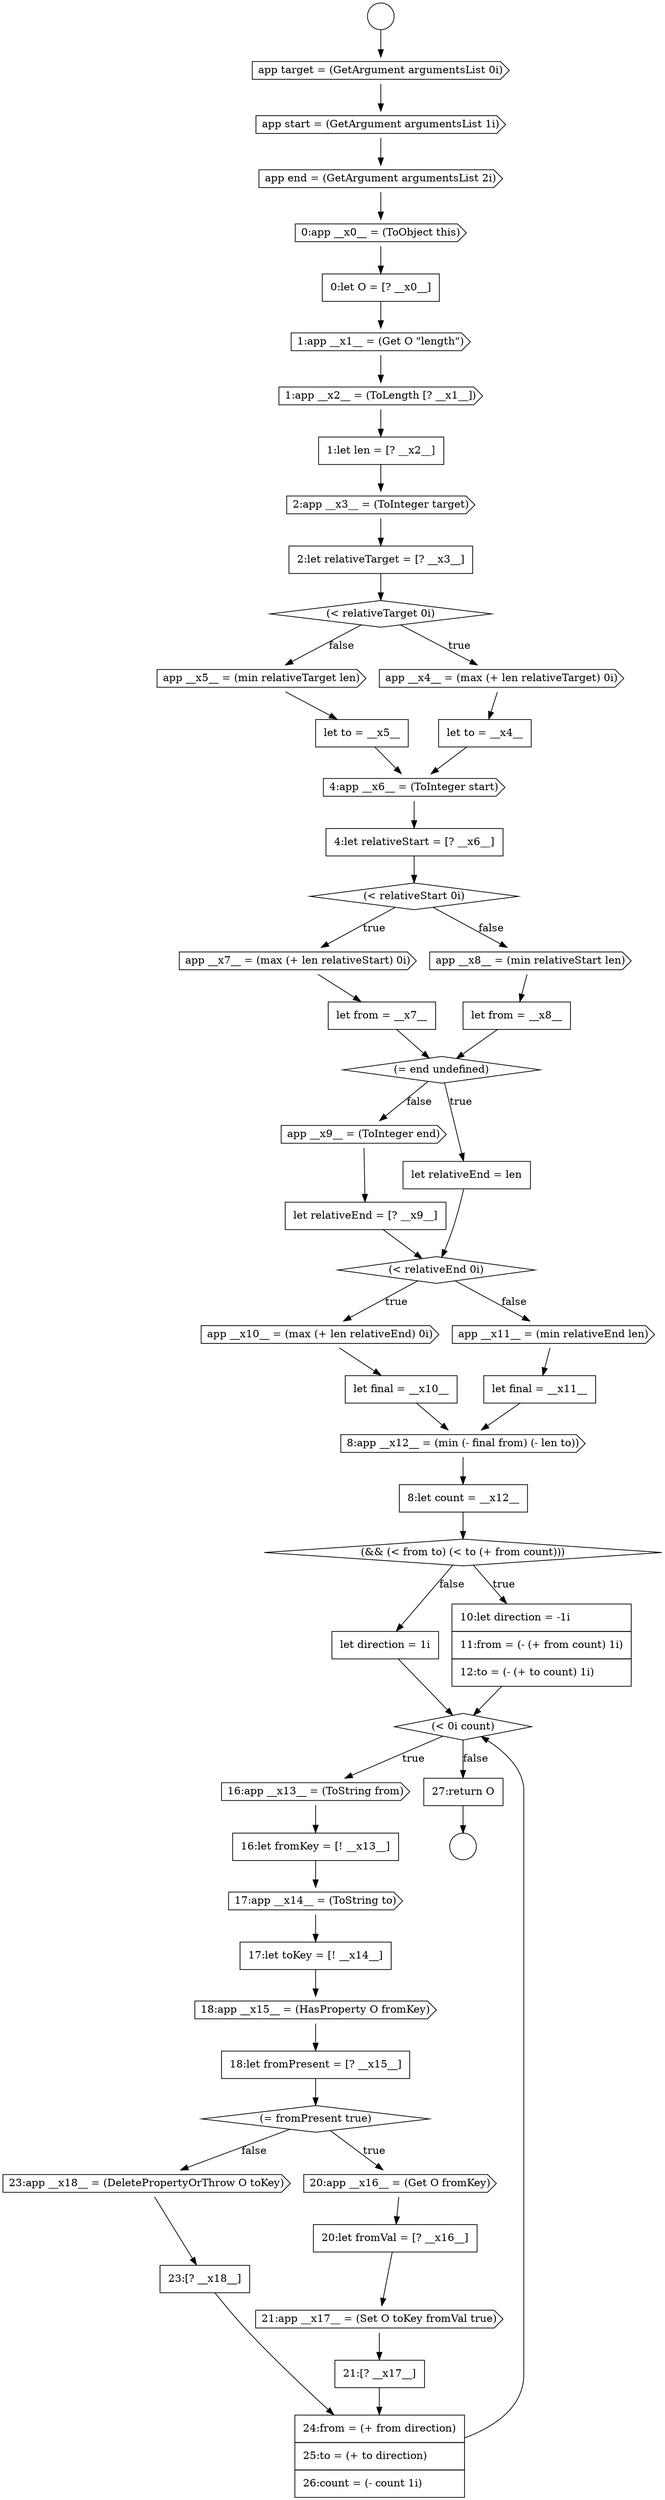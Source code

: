 digraph {
  node15009 [shape=diamond, label=<<font color="black">(&lt; relativeEnd 0i)</font>> color="black" fillcolor="white" style=filled]
  node15032 [shape=none, margin=0, label=<<font color="black">
    <table border="0" cellborder="1" cellspacing="0" cellpadding="10">
      <tr><td align="left">23:[? __x18__]</td></tr>
    </table>
  </font>> color="black" fillcolor="white" style=filled]
  node15028 [shape=none, margin=0, label=<<font color="black">
    <table border="0" cellborder="1" cellspacing="0" cellpadding="10">
      <tr><td align="left">20:let fromVal = [? __x16__]</td></tr>
    </table>
  </font>> color="black" fillcolor="white" style=filled]
  node14981 [shape=circle label=" " color="black" fillcolor="white" style=filled]
  node15029 [shape=cds, label=<<font color="black">21:app __x17__ = (Set O toKey fromVal true)</font>> color="black" fillcolor="white" style=filled]
  node14990 [shape=none, margin=0, label=<<font color="black">
    <table border="0" cellborder="1" cellspacing="0" cellpadding="10">
      <tr><td align="left">1:let len = [? __x2__]</td></tr>
    </table>
  </font>> color="black" fillcolor="white" style=filled]
  node14986 [shape=cds, label=<<font color="black">0:app __x0__ = (ToObject this)</font>> color="black" fillcolor="white" style=filled]
  node14989 [shape=cds, label=<<font color="black">1:app __x2__ = (ToLength [? __x1__])</font>> color="black" fillcolor="white" style=filled]
  node15015 [shape=none, margin=0, label=<<font color="black">
    <table border="0" cellborder="1" cellspacing="0" cellpadding="10">
      <tr><td align="left">8:let count = __x12__</td></tr>
    </table>
  </font>> color="black" fillcolor="white" style=filled]
  node14985 [shape=cds, label=<<font color="black">app end = (GetArgument argumentsList 2i)</font>> color="black" fillcolor="white" style=filled]
  node14992 [shape=none, margin=0, label=<<font color="black">
    <table border="0" cellborder="1" cellspacing="0" cellpadding="10">
      <tr><td align="left">2:let relativeTarget = [? __x3__]</td></tr>
    </table>
  </font>> color="black" fillcolor="white" style=filled]
  node15020 [shape=cds, label=<<font color="black">16:app __x13__ = (ToString from)</font>> color="black" fillcolor="white" style=filled]
  node15031 [shape=cds, label=<<font color="black">23:app __x18__ = (DeletePropertyOrThrow O toKey)</font>> color="black" fillcolor="white" style=filled]
  node14988 [shape=cds, label=<<font color="black">1:app __x1__ = (Get O &quot;length&quot;)</font>> color="black" fillcolor="white" style=filled]
  node15019 [shape=diamond, label=<<font color="black">(&lt; 0i count)</font>> color="black" fillcolor="white" style=filled]
  node14991 [shape=cds, label=<<font color="black">2:app __x3__ = (ToInteger target)</font>> color="black" fillcolor="white" style=filled]
  node14996 [shape=cds, label=<<font color="black">app __x5__ = (min relativeTarget len)</font>> color="black" fillcolor="white" style=filled]
  node15013 [shape=none, margin=0, label=<<font color="black">
    <table border="0" cellborder="1" cellspacing="0" cellpadding="10">
      <tr><td align="left">let final = __x11__</td></tr>
    </table>
  </font>> color="black" fillcolor="white" style=filled]
  node15034 [shape=none, margin=0, label=<<font color="black">
    <table border="0" cellborder="1" cellspacing="0" cellpadding="10">
      <tr><td align="left">27:return O</td></tr>
    </table>
  </font>> color="black" fillcolor="white" style=filled]
  node15033 [shape=none, margin=0, label=<<font color="black">
    <table border="0" cellborder="1" cellspacing="0" cellpadding="10">
      <tr><td align="left">24:from = (+ from direction)</td></tr>
      <tr><td align="left">25:to = (+ to direction)</td></tr>
      <tr><td align="left">26:count = (- count 1i)</td></tr>
    </table>
  </font>> color="black" fillcolor="white" style=filled]
  node15002 [shape=none, margin=0, label=<<font color="black">
    <table border="0" cellborder="1" cellspacing="0" cellpadding="10">
      <tr><td align="left">let from = __x7__</td></tr>
    </table>
  </font>> color="black" fillcolor="white" style=filled]
  node15023 [shape=none, margin=0, label=<<font color="black">
    <table border="0" cellborder="1" cellspacing="0" cellpadding="10">
      <tr><td align="left">17:let toKey = [! __x14__]</td></tr>
    </table>
  </font>> color="black" fillcolor="white" style=filled]
  node14987 [shape=none, margin=0, label=<<font color="black">
    <table border="0" cellborder="1" cellspacing="0" cellpadding="10">
      <tr><td align="left">0:let O = [? __x0__]</td></tr>
    </table>
  </font>> color="black" fillcolor="white" style=filled]
  node15008 [shape=none, margin=0, label=<<font color="black">
    <table border="0" cellborder="1" cellspacing="0" cellpadding="10">
      <tr><td align="left">let relativeEnd = [? __x9__]</td></tr>
    </table>
  </font>> color="black" fillcolor="white" style=filled]
  node14993 [shape=diamond, label=<<font color="black">(&lt; relativeTarget 0i)</font>> color="black" fillcolor="white" style=filled]
  node15014 [shape=cds, label=<<font color="black">8:app __x12__ = (min (- final from) (- len to))</font>> color="black" fillcolor="white" style=filled]
  node15018 [shape=none, margin=0, label=<<font color="black">
    <table border="0" cellborder="1" cellspacing="0" cellpadding="10">
      <tr><td align="left">let direction = 1i</td></tr>
    </table>
  </font>> color="black" fillcolor="white" style=filled]
  node15005 [shape=diamond, label=<<font color="black">(= end undefined)</font>> color="black" fillcolor="white" style=filled]
  node15017 [shape=none, margin=0, label=<<font color="black">
    <table border="0" cellborder="1" cellspacing="0" cellpadding="10">
      <tr><td align="left">10:let direction = -1i</td></tr>
      <tr><td align="left">11:from = (- (+ from count) 1i)</td></tr>
      <tr><td align="left">12:to = (- (+ to count) 1i)</td></tr>
    </table>
  </font>> color="black" fillcolor="white" style=filled]
  node15022 [shape=cds, label=<<font color="black">17:app __x14__ = (ToString to)</font>> color="black" fillcolor="white" style=filled]
  node15001 [shape=cds, label=<<font color="black">app __x7__ = (max (+ len relativeStart) 0i)</font>> color="black" fillcolor="white" style=filled]
  node15007 [shape=cds, label=<<font color="black">app __x9__ = (ToInteger end)</font>> color="black" fillcolor="white" style=filled]
  node15010 [shape=cds, label=<<font color="black">app __x10__ = (max (+ len relativeEnd) 0i)</font>> color="black" fillcolor="white" style=filled]
  node14997 [shape=none, margin=0, label=<<font color="black">
    <table border="0" cellborder="1" cellspacing="0" cellpadding="10">
      <tr><td align="left">let to = __x5__</td></tr>
    </table>
  </font>> color="black" fillcolor="white" style=filled]
  node14982 [shape=circle label=" " color="black" fillcolor="white" style=filled]
  node15025 [shape=none, margin=0, label=<<font color="black">
    <table border="0" cellborder="1" cellspacing="0" cellpadding="10">
      <tr><td align="left">18:let fromPresent = [? __x15__]</td></tr>
    </table>
  </font>> color="black" fillcolor="white" style=filled]
  node14994 [shape=cds, label=<<font color="black">app __x4__ = (max (+ len relativeTarget) 0i)</font>> color="black" fillcolor="white" style=filled]
  node15030 [shape=none, margin=0, label=<<font color="black">
    <table border="0" cellborder="1" cellspacing="0" cellpadding="10">
      <tr><td align="left">21:[? __x17__]</td></tr>
    </table>
  </font>> color="black" fillcolor="white" style=filled]
  node14983 [shape=cds, label=<<font color="black">app target = (GetArgument argumentsList 0i)</font>> color="black" fillcolor="white" style=filled]
  node15011 [shape=none, margin=0, label=<<font color="black">
    <table border="0" cellborder="1" cellspacing="0" cellpadding="10">
      <tr><td align="left">let final = __x10__</td></tr>
    </table>
  </font>> color="black" fillcolor="white" style=filled]
  node15004 [shape=none, margin=0, label=<<font color="black">
    <table border="0" cellborder="1" cellspacing="0" cellpadding="10">
      <tr><td align="left">let from = __x8__</td></tr>
    </table>
  </font>> color="black" fillcolor="white" style=filled]
  node15006 [shape=none, margin=0, label=<<font color="black">
    <table border="0" cellborder="1" cellspacing="0" cellpadding="10">
      <tr><td align="left">let relativeEnd = len</td></tr>
    </table>
  </font>> color="black" fillcolor="white" style=filled]
  node15021 [shape=none, margin=0, label=<<font color="black">
    <table border="0" cellborder="1" cellspacing="0" cellpadding="10">
      <tr><td align="left">16:let fromKey = [! __x13__]</td></tr>
    </table>
  </font>> color="black" fillcolor="white" style=filled]
  node15026 [shape=diamond, label=<<font color="black">(= fromPresent true)</font>> color="black" fillcolor="white" style=filled]
  node14998 [shape=cds, label=<<font color="black">4:app __x6__ = (ToInteger start)</font>> color="black" fillcolor="white" style=filled]
  node15000 [shape=diamond, label=<<font color="black">(&lt; relativeStart 0i)</font>> color="black" fillcolor="white" style=filled]
  node14995 [shape=none, margin=0, label=<<font color="black">
    <table border="0" cellborder="1" cellspacing="0" cellpadding="10">
      <tr><td align="left">let to = __x4__</td></tr>
    </table>
  </font>> color="black" fillcolor="white" style=filled]
  node15016 [shape=diamond, label=<<font color="black">(&amp;&amp; (&lt; from to) (&lt; to (+ from count)))</font>> color="black" fillcolor="white" style=filled]
  node14984 [shape=cds, label=<<font color="black">app start = (GetArgument argumentsList 1i)</font>> color="black" fillcolor="white" style=filled]
  node15027 [shape=cds, label=<<font color="black">20:app __x16__ = (Get O fromKey)</font>> color="black" fillcolor="white" style=filled]
  node14999 [shape=none, margin=0, label=<<font color="black">
    <table border="0" cellborder="1" cellspacing="0" cellpadding="10">
      <tr><td align="left">4:let relativeStart = [? __x6__]</td></tr>
    </table>
  </font>> color="black" fillcolor="white" style=filled]
  node15012 [shape=cds, label=<<font color="black">app __x11__ = (min relativeEnd len)</font>> color="black" fillcolor="white" style=filled]
  node15003 [shape=cds, label=<<font color="black">app __x8__ = (min relativeStart len)</font>> color="black" fillcolor="white" style=filled]
  node15024 [shape=cds, label=<<font color="black">18:app __x15__ = (HasProperty O fromKey)</font>> color="black" fillcolor="white" style=filled]
  node15025 -> node15026 [ color="black"]
  node15033 -> node15019 [ color="black"]
  node14983 -> node14984 [ color="black"]
  node15029 -> node15030 [ color="black"]
  node15018 -> node15019 [ color="black"]
  node15003 -> node15004 [ color="black"]
  node15023 -> node15024 [ color="black"]
  node15017 -> node15019 [ color="black"]
  node15012 -> node15013 [ color="black"]
  node15019 -> node15020 [label=<<font color="black">true</font>> color="black"]
  node15019 -> node15034 [label=<<font color="black">false</font>> color="black"]
  node14996 -> node14997 [ color="black"]
  node14986 -> node14987 [ color="black"]
  node15001 -> node15002 [ color="black"]
  node14988 -> node14989 [ color="black"]
  node15031 -> node15032 [ color="black"]
  node14981 -> node14983 [ color="black"]
  node15015 -> node15016 [ color="black"]
  node15002 -> node15005 [ color="black"]
  node15004 -> node15005 [ color="black"]
  node14987 -> node14988 [ color="black"]
  node15013 -> node15014 [ color="black"]
  node15034 -> node14982 [ color="black"]
  node15014 -> node15015 [ color="black"]
  node14991 -> node14992 [ color="black"]
  node14989 -> node14990 [ color="black"]
  node14994 -> node14995 [ color="black"]
  node14990 -> node14991 [ color="black"]
  node15005 -> node15006 [label=<<font color="black">true</font>> color="black"]
  node15005 -> node15007 [label=<<font color="black">false</font>> color="black"]
  node15024 -> node15025 [ color="black"]
  node15010 -> node15011 [ color="black"]
  node14992 -> node14993 [ color="black"]
  node14993 -> node14994 [label=<<font color="black">true</font>> color="black"]
  node14993 -> node14996 [label=<<font color="black">false</font>> color="black"]
  node14995 -> node14998 [ color="black"]
  node15028 -> node15029 [ color="black"]
  node15007 -> node15008 [ color="black"]
  node15027 -> node15028 [ color="black"]
  node15009 -> node15010 [label=<<font color="black">true</font>> color="black"]
  node15009 -> node15012 [label=<<font color="black">false</font>> color="black"]
  node15026 -> node15027 [label=<<font color="black">true</font>> color="black"]
  node15026 -> node15031 [label=<<font color="black">false</font>> color="black"]
  node15016 -> node15017 [label=<<font color="black">true</font>> color="black"]
  node15016 -> node15018 [label=<<font color="black">false</font>> color="black"]
  node15011 -> node15014 [ color="black"]
  node15022 -> node15023 [ color="black"]
  node15000 -> node15001 [label=<<font color="black">true</font>> color="black"]
  node15000 -> node15003 [label=<<font color="black">false</font>> color="black"]
  node14984 -> node14985 [ color="black"]
  node15032 -> node15033 [ color="black"]
  node14998 -> node14999 [ color="black"]
  node15021 -> node15022 [ color="black"]
  node15030 -> node15033 [ color="black"]
  node15020 -> node15021 [ color="black"]
  node15008 -> node15009 [ color="black"]
  node14985 -> node14986 [ color="black"]
  node15006 -> node15009 [ color="black"]
  node14999 -> node15000 [ color="black"]
  node14997 -> node14998 [ color="black"]
}
